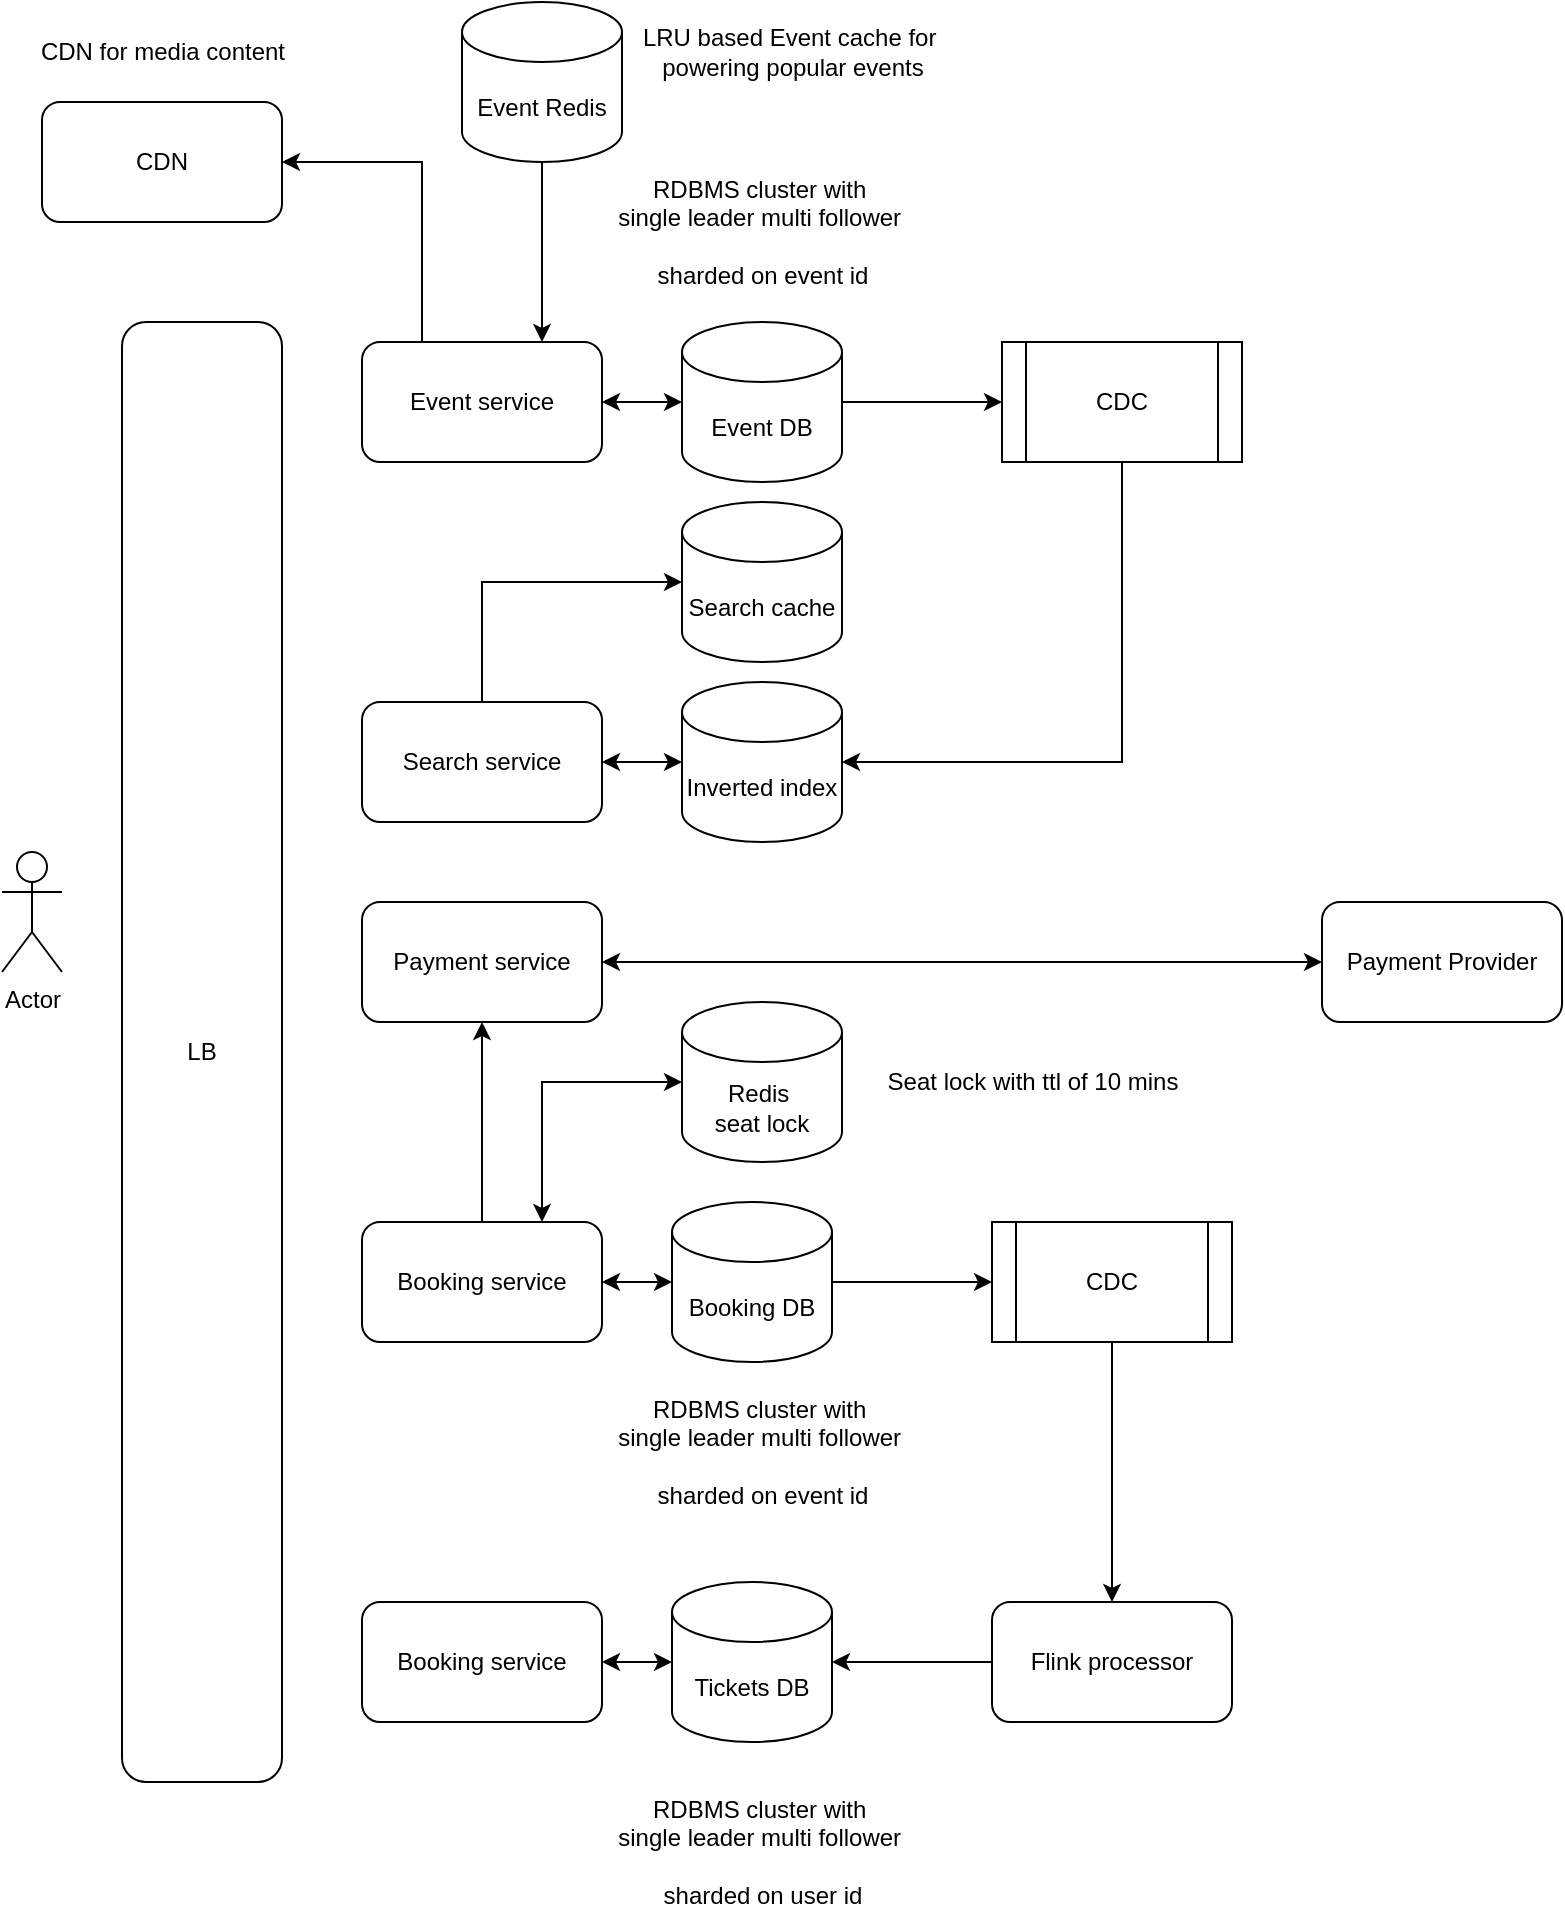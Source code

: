 <mxfile version="28.0.7">
  <diagram name="Page-1" id="IBkn1AV6_XAYANT_Cgsg">
    <mxGraphModel dx="2011" dy="1200" grid="1" gridSize="10" guides="1" tooltips="1" connect="1" arrows="1" fold="1" page="1" pageScale="1" pageWidth="850" pageHeight="1100" math="0" shadow="0">
      <root>
        <mxCell id="0" />
        <mxCell id="1" parent="0" />
        <mxCell id="qfMbUTd6bsvQJUHSaDuQ-1" value="Actor" style="shape=umlActor;verticalLabelPosition=bottom;verticalAlign=top;html=1;outlineConnect=0;" vertex="1" parent="1">
          <mxGeometry x="20" y="455" width="30" height="60" as="geometry" />
        </mxCell>
        <mxCell id="qfMbUTd6bsvQJUHSaDuQ-2" value="LB" style="rounded=1;whiteSpace=wrap;html=1;" vertex="1" parent="1">
          <mxGeometry x="80" y="190" width="80" height="730" as="geometry" />
        </mxCell>
        <mxCell id="qfMbUTd6bsvQJUHSaDuQ-16" style="edgeStyle=orthogonalEdgeStyle;rounded=0;orthogonalLoop=1;jettySize=auto;html=1;entryX=1;entryY=0.5;entryDx=0;entryDy=0;exitX=0.25;exitY=0;exitDx=0;exitDy=0;" edge="1" parent="1" source="qfMbUTd6bsvQJUHSaDuQ-3" target="qfMbUTd6bsvQJUHSaDuQ-7">
          <mxGeometry relative="1" as="geometry">
            <Array as="points">
              <mxPoint x="230" y="110" />
            </Array>
          </mxGeometry>
        </mxCell>
        <mxCell id="qfMbUTd6bsvQJUHSaDuQ-3" value="Event service" style="rounded=1;whiteSpace=wrap;html=1;" vertex="1" parent="1">
          <mxGeometry x="200" y="200" width="120" height="60" as="geometry" />
        </mxCell>
        <mxCell id="qfMbUTd6bsvQJUHSaDuQ-10" value="" style="edgeStyle=orthogonalEdgeStyle;rounded=0;orthogonalLoop=1;jettySize=auto;html=1;entryX=0;entryY=0.5;entryDx=0;entryDy=0;" edge="1" parent="1" source="qfMbUTd6bsvQJUHSaDuQ-4" target="qfMbUTd6bsvQJUHSaDuQ-11">
          <mxGeometry relative="1" as="geometry">
            <mxPoint x="500" y="230" as="targetPoint" />
          </mxGeometry>
        </mxCell>
        <mxCell id="qfMbUTd6bsvQJUHSaDuQ-4" value="Event DB" style="shape=cylinder3;whiteSpace=wrap;html=1;boundedLbl=1;backgroundOutline=1;size=15;" vertex="1" parent="1">
          <mxGeometry x="360" y="190" width="80" height="80" as="geometry" />
        </mxCell>
        <mxCell id="qfMbUTd6bsvQJUHSaDuQ-5" value="&lt;div&gt;RDBMS cluster with&amp;nbsp;&lt;/div&gt;&lt;div&gt;single leader multi follower&amp;nbsp;&lt;/div&gt;&lt;div&gt;&lt;br&gt;&lt;/div&gt;&lt;div&gt;sharded on event id&lt;/div&gt;" style="text;html=1;align=center;verticalAlign=middle;resizable=0;points=[];autosize=1;strokeColor=none;fillColor=none;" vertex="1" parent="1">
          <mxGeometry x="315" y="110" width="170" height="70" as="geometry" />
        </mxCell>
        <mxCell id="qfMbUTd6bsvQJUHSaDuQ-6" value="Search service" style="rounded=1;whiteSpace=wrap;html=1;" vertex="1" parent="1">
          <mxGeometry x="200" y="380" width="120" height="60" as="geometry" />
        </mxCell>
        <mxCell id="qfMbUTd6bsvQJUHSaDuQ-7" value="CDN" style="rounded=1;whiteSpace=wrap;html=1;" vertex="1" parent="1">
          <mxGeometry x="40" y="80" width="120" height="60" as="geometry" />
        </mxCell>
        <mxCell id="qfMbUTd6bsvQJUHSaDuQ-8" value="CDN for media content" style="text;html=1;align=center;verticalAlign=middle;resizable=0;points=[];autosize=1;strokeColor=none;fillColor=none;" vertex="1" parent="1">
          <mxGeometry x="25" y="40" width="150" height="30" as="geometry" />
        </mxCell>
        <mxCell id="qfMbUTd6bsvQJUHSaDuQ-12" style="edgeStyle=orthogonalEdgeStyle;rounded=0;orthogonalLoop=1;jettySize=auto;html=1;exitX=0.5;exitY=1;exitDx=0;exitDy=0;" edge="1" parent="1" source="qfMbUTd6bsvQJUHSaDuQ-11" target="qfMbUTd6bsvQJUHSaDuQ-13">
          <mxGeometry relative="1" as="geometry">
            <mxPoint x="560" y="360" as="targetPoint" />
            <Array as="points">
              <mxPoint x="580" y="410" />
            </Array>
          </mxGeometry>
        </mxCell>
        <mxCell id="qfMbUTd6bsvQJUHSaDuQ-11" value="CDC" style="shape=process;whiteSpace=wrap;html=1;backgroundOutline=1;" vertex="1" parent="1">
          <mxGeometry x="520" y="200" width="120" height="60" as="geometry" />
        </mxCell>
        <mxCell id="qfMbUTd6bsvQJUHSaDuQ-13" value="Inverted index" style="shape=cylinder3;whiteSpace=wrap;html=1;boundedLbl=1;backgroundOutline=1;size=15;" vertex="1" parent="1">
          <mxGeometry x="360" y="370" width="80" height="80" as="geometry" />
        </mxCell>
        <mxCell id="qfMbUTd6bsvQJUHSaDuQ-14" style="edgeStyle=orthogonalEdgeStyle;rounded=0;orthogonalLoop=1;jettySize=auto;html=1;entryX=0;entryY=0.5;entryDx=0;entryDy=0;entryPerimeter=0;startArrow=classic;startFill=1;" edge="1" parent="1" source="qfMbUTd6bsvQJUHSaDuQ-6" target="qfMbUTd6bsvQJUHSaDuQ-13">
          <mxGeometry relative="1" as="geometry" />
        </mxCell>
        <mxCell id="qfMbUTd6bsvQJUHSaDuQ-15" style="edgeStyle=orthogonalEdgeStyle;rounded=0;orthogonalLoop=1;jettySize=auto;html=1;entryX=0;entryY=0.5;entryDx=0;entryDy=0;entryPerimeter=0;startArrow=classic;startFill=1;" edge="1" parent="1" source="qfMbUTd6bsvQJUHSaDuQ-3" target="qfMbUTd6bsvQJUHSaDuQ-4">
          <mxGeometry relative="1" as="geometry" />
        </mxCell>
        <mxCell id="qfMbUTd6bsvQJUHSaDuQ-45" style="edgeStyle=orthogonalEdgeStyle;rounded=0;orthogonalLoop=1;jettySize=auto;html=1;entryX=0.5;entryY=1;entryDx=0;entryDy=0;" edge="1" parent="1" source="qfMbUTd6bsvQJUHSaDuQ-17" target="qfMbUTd6bsvQJUHSaDuQ-38">
          <mxGeometry relative="1" as="geometry" />
        </mxCell>
        <mxCell id="qfMbUTd6bsvQJUHSaDuQ-17" value="Booking service" style="rounded=1;whiteSpace=wrap;html=1;" vertex="1" parent="1">
          <mxGeometry x="200" y="640" width="120" height="60" as="geometry" />
        </mxCell>
        <mxCell id="qfMbUTd6bsvQJUHSaDuQ-25" style="edgeStyle=orthogonalEdgeStyle;rounded=0;orthogonalLoop=1;jettySize=auto;html=1;exitX=1;exitY=0.5;exitDx=0;exitDy=0;exitPerimeter=0;entryX=0;entryY=0.5;entryDx=0;entryDy=0;" edge="1" parent="1" source="qfMbUTd6bsvQJUHSaDuQ-18" target="qfMbUTd6bsvQJUHSaDuQ-22">
          <mxGeometry relative="1" as="geometry" />
        </mxCell>
        <mxCell id="qfMbUTd6bsvQJUHSaDuQ-18" value="Booking DB" style="shape=cylinder3;whiteSpace=wrap;html=1;boundedLbl=1;backgroundOutline=1;size=15;" vertex="1" parent="1">
          <mxGeometry x="355" y="630" width="80" height="80" as="geometry" />
        </mxCell>
        <mxCell id="qfMbUTd6bsvQJUHSaDuQ-19" style="edgeStyle=orthogonalEdgeStyle;rounded=0;orthogonalLoop=1;jettySize=auto;html=1;exitX=1;exitY=0.5;exitDx=0;exitDy=0;entryX=0;entryY=0.5;entryDx=0;entryDy=0;entryPerimeter=0;startArrow=classic;startFill=1;" edge="1" parent="1" source="qfMbUTd6bsvQJUHSaDuQ-17" target="qfMbUTd6bsvQJUHSaDuQ-18">
          <mxGeometry relative="1" as="geometry" />
        </mxCell>
        <mxCell id="qfMbUTd6bsvQJUHSaDuQ-20" value="&lt;div&gt;RDBMS cluster with&amp;nbsp;&lt;/div&gt;&lt;div&gt;single leader multi follower&amp;nbsp;&lt;/div&gt;&lt;div&gt;&lt;br&gt;&lt;/div&gt;&lt;div&gt;sharded on event id&lt;/div&gt;" style="text;html=1;align=center;verticalAlign=middle;resizable=0;points=[];autosize=1;strokeColor=none;fillColor=none;" vertex="1" parent="1">
          <mxGeometry x="315" y="720" width="170" height="70" as="geometry" />
        </mxCell>
        <mxCell id="qfMbUTd6bsvQJUHSaDuQ-32" value="" style="edgeStyle=orthogonalEdgeStyle;rounded=0;orthogonalLoop=1;jettySize=auto;html=1;startArrow=classic;startFill=1;" edge="1" parent="1" source="qfMbUTd6bsvQJUHSaDuQ-21" target="qfMbUTd6bsvQJUHSaDuQ-30">
          <mxGeometry relative="1" as="geometry" />
        </mxCell>
        <mxCell id="qfMbUTd6bsvQJUHSaDuQ-21" value="Booking service" style="rounded=1;whiteSpace=wrap;html=1;" vertex="1" parent="1">
          <mxGeometry x="200" y="830" width="120" height="60" as="geometry" />
        </mxCell>
        <mxCell id="qfMbUTd6bsvQJUHSaDuQ-29" value="" style="edgeStyle=orthogonalEdgeStyle;rounded=0;orthogonalLoop=1;jettySize=auto;html=1;" edge="1" parent="1" source="qfMbUTd6bsvQJUHSaDuQ-22" target="qfMbUTd6bsvQJUHSaDuQ-27">
          <mxGeometry relative="1" as="geometry" />
        </mxCell>
        <mxCell id="qfMbUTd6bsvQJUHSaDuQ-22" value="CDC" style="shape=process;whiteSpace=wrap;html=1;backgroundOutline=1;" vertex="1" parent="1">
          <mxGeometry x="515" y="640" width="120" height="60" as="geometry" />
        </mxCell>
        <mxCell id="qfMbUTd6bsvQJUHSaDuQ-31" value="" style="edgeStyle=orthogonalEdgeStyle;rounded=0;orthogonalLoop=1;jettySize=auto;html=1;" edge="1" parent="1" source="qfMbUTd6bsvQJUHSaDuQ-27" target="qfMbUTd6bsvQJUHSaDuQ-30">
          <mxGeometry relative="1" as="geometry" />
        </mxCell>
        <mxCell id="qfMbUTd6bsvQJUHSaDuQ-27" value="Flink processor" style="rounded=1;whiteSpace=wrap;html=1;" vertex="1" parent="1">
          <mxGeometry x="515" y="830" width="120" height="60" as="geometry" />
        </mxCell>
        <mxCell id="qfMbUTd6bsvQJUHSaDuQ-30" value="Tickets DB" style="shape=cylinder3;whiteSpace=wrap;html=1;boundedLbl=1;backgroundOutline=1;size=15;" vertex="1" parent="1">
          <mxGeometry x="355" y="820" width="80" height="80" as="geometry" />
        </mxCell>
        <mxCell id="qfMbUTd6bsvQJUHSaDuQ-34" style="edgeStyle=orthogonalEdgeStyle;rounded=0;orthogonalLoop=1;jettySize=auto;html=1;entryX=0.75;entryY=0;entryDx=0;entryDy=0;" edge="1" parent="1" source="qfMbUTd6bsvQJUHSaDuQ-33" target="qfMbUTd6bsvQJUHSaDuQ-3">
          <mxGeometry relative="1" as="geometry" />
        </mxCell>
        <mxCell id="qfMbUTd6bsvQJUHSaDuQ-33" value="Event Redis" style="shape=cylinder3;whiteSpace=wrap;html=1;boundedLbl=1;backgroundOutline=1;size=15;" vertex="1" parent="1">
          <mxGeometry x="250" y="30" width="80" height="80" as="geometry" />
        </mxCell>
        <mxCell id="qfMbUTd6bsvQJUHSaDuQ-35" value="&lt;div&gt;LRU based Event cache for&amp;nbsp;&lt;/div&gt;&lt;div&gt;powering popular events&lt;/div&gt;" style="text;html=1;align=center;verticalAlign=middle;resizable=0;points=[];autosize=1;strokeColor=none;fillColor=none;" vertex="1" parent="1">
          <mxGeometry x="330" y="35" width="170" height="40" as="geometry" />
        </mxCell>
        <mxCell id="qfMbUTd6bsvQJUHSaDuQ-36" value="&lt;div&gt;RDBMS cluster with&amp;nbsp;&lt;/div&gt;&lt;div&gt;single leader multi follower&amp;nbsp;&lt;/div&gt;&lt;div&gt;&lt;br&gt;&lt;/div&gt;&lt;div&gt;sharded on user id&lt;/div&gt;" style="text;html=1;align=center;verticalAlign=middle;resizable=0;points=[];autosize=1;strokeColor=none;fillColor=none;" vertex="1" parent="1">
          <mxGeometry x="315" y="920" width="170" height="70" as="geometry" />
        </mxCell>
        <mxCell id="qfMbUTd6bsvQJUHSaDuQ-40" style="edgeStyle=orthogonalEdgeStyle;rounded=0;orthogonalLoop=1;jettySize=auto;html=1;entryX=0;entryY=0.5;entryDx=0;entryDy=0;startArrow=classic;startFill=1;" edge="1" parent="1" source="qfMbUTd6bsvQJUHSaDuQ-38" target="qfMbUTd6bsvQJUHSaDuQ-39">
          <mxGeometry relative="1" as="geometry" />
        </mxCell>
        <mxCell id="qfMbUTd6bsvQJUHSaDuQ-38" value="Payment service" style="rounded=1;whiteSpace=wrap;html=1;" vertex="1" parent="1">
          <mxGeometry x="200" y="480" width="120" height="60" as="geometry" />
        </mxCell>
        <mxCell id="qfMbUTd6bsvQJUHSaDuQ-39" value="Payment Provider" style="rounded=1;whiteSpace=wrap;html=1;" vertex="1" parent="1">
          <mxGeometry x="680" y="480" width="120" height="60" as="geometry" />
        </mxCell>
        <mxCell id="qfMbUTd6bsvQJUHSaDuQ-41" value="&lt;div&gt;Redis&amp;nbsp;&lt;/div&gt;&lt;div&gt;seat lock&lt;/div&gt;" style="shape=cylinder3;whiteSpace=wrap;html=1;boundedLbl=1;backgroundOutline=1;size=15;" vertex="1" parent="1">
          <mxGeometry x="360" y="530" width="80" height="80" as="geometry" />
        </mxCell>
        <mxCell id="qfMbUTd6bsvQJUHSaDuQ-42" style="edgeStyle=orthogonalEdgeStyle;rounded=0;orthogonalLoop=1;jettySize=auto;html=1;entryX=0;entryY=0.5;entryDx=0;entryDy=0;entryPerimeter=0;startArrow=classic;startFill=1;exitX=0.75;exitY=0;exitDx=0;exitDy=0;" edge="1" parent="1" source="qfMbUTd6bsvQJUHSaDuQ-17" target="qfMbUTd6bsvQJUHSaDuQ-41">
          <mxGeometry relative="1" as="geometry">
            <Array as="points">
              <mxPoint x="290" y="570" />
            </Array>
          </mxGeometry>
        </mxCell>
        <mxCell id="qfMbUTd6bsvQJUHSaDuQ-43" value="Seat lock with ttl of 10 mins" style="text;html=1;align=center;verticalAlign=middle;resizable=0;points=[];autosize=1;strokeColor=none;fillColor=none;" vertex="1" parent="1">
          <mxGeometry x="450" y="555" width="170" height="30" as="geometry" />
        </mxCell>
        <mxCell id="qfMbUTd6bsvQJUHSaDuQ-44" value="Search cache" style="shape=cylinder3;whiteSpace=wrap;html=1;boundedLbl=1;backgroundOutline=1;size=15;" vertex="1" parent="1">
          <mxGeometry x="360" y="280" width="80" height="80" as="geometry" />
        </mxCell>
        <mxCell id="qfMbUTd6bsvQJUHSaDuQ-46" style="edgeStyle=orthogonalEdgeStyle;rounded=0;orthogonalLoop=1;jettySize=auto;html=1;entryX=0;entryY=0.5;entryDx=0;entryDy=0;entryPerimeter=0;" edge="1" parent="1" source="qfMbUTd6bsvQJUHSaDuQ-6" target="qfMbUTd6bsvQJUHSaDuQ-44">
          <mxGeometry relative="1" as="geometry">
            <Array as="points">
              <mxPoint x="260" y="320" />
            </Array>
          </mxGeometry>
        </mxCell>
      </root>
    </mxGraphModel>
  </diagram>
</mxfile>
